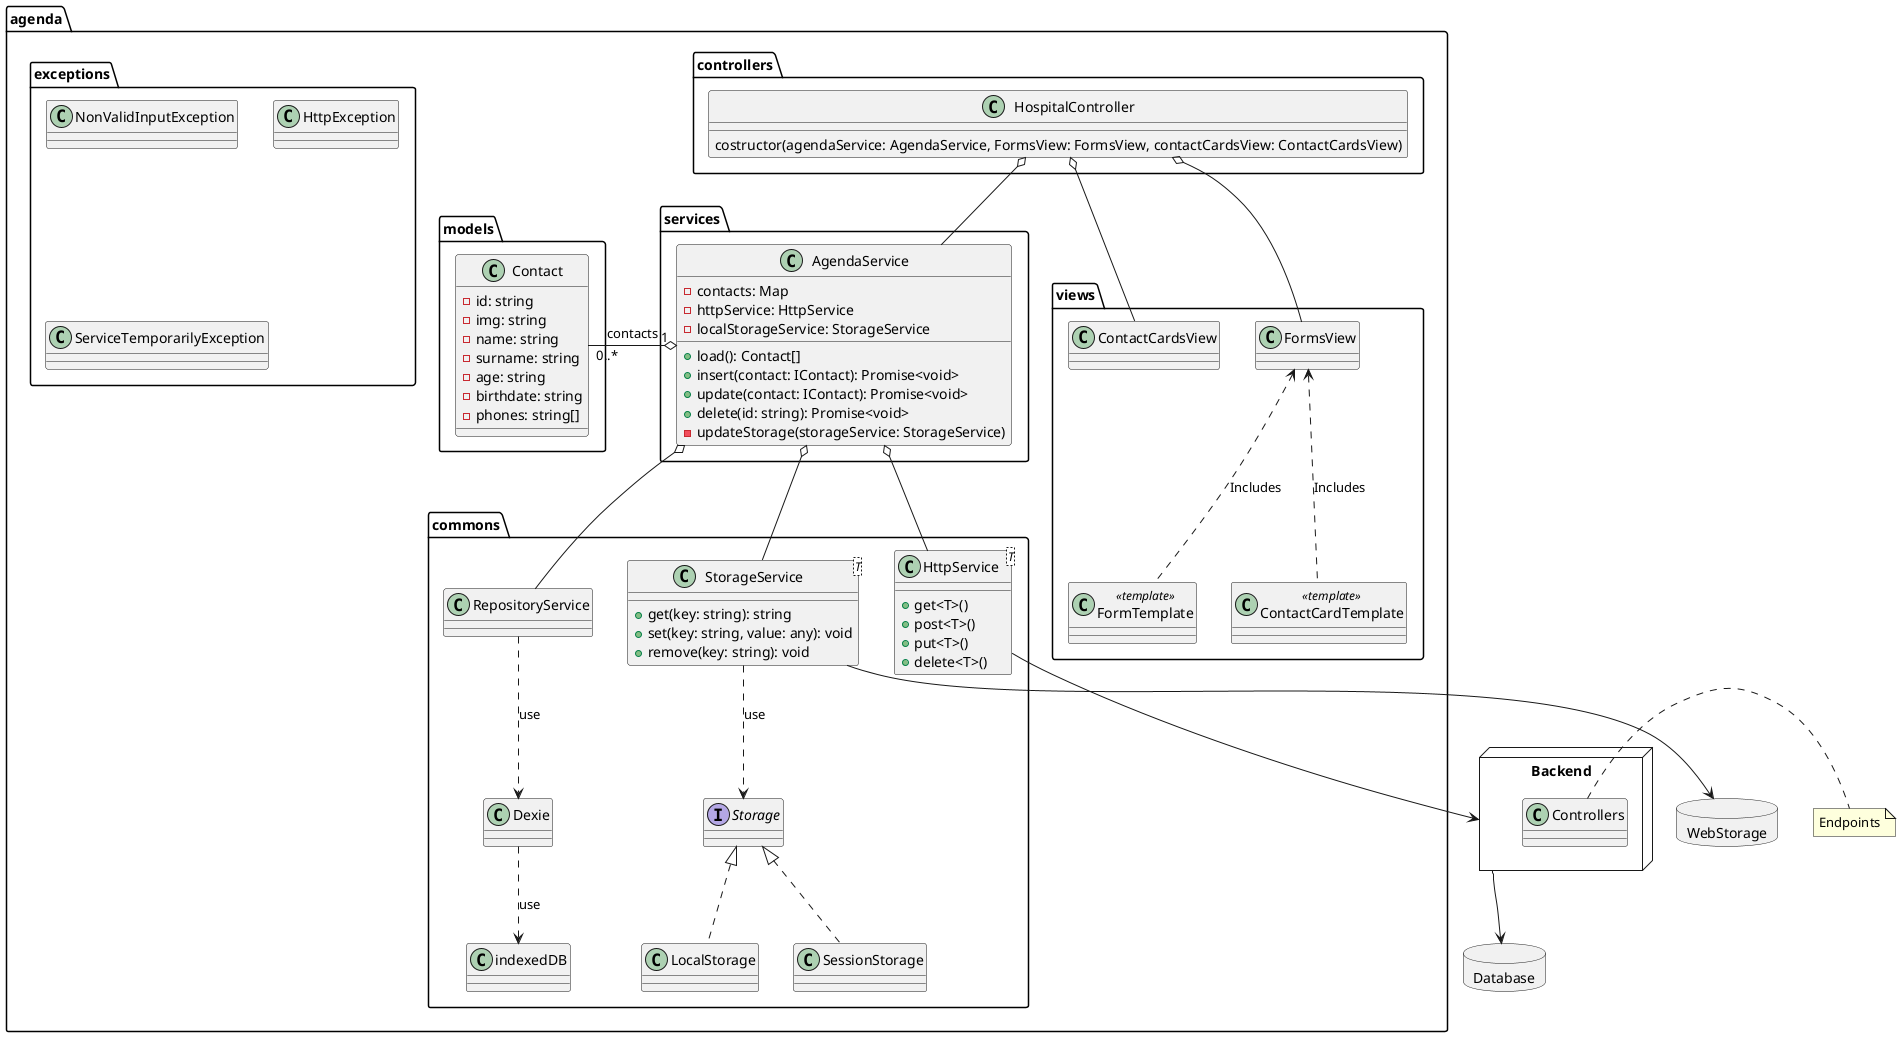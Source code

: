 @startuml Agenda

package Database <<Database>> {

}
node Backend {
    class Controllers{}
}
note right: Endpoints

Backend --> Database

package agenda {


    package commons {

        class HttpService<T>{
            + get<T>()
            + post<T>()
            + put<T>()
            + delete<T>()
        }

        class StorageService<T> {
            + get(key: string): string
            + set(key: string, value: any): void
            + remove(key: string): void
        }

        class RepositoryService {}

        interface Storage {}

        class LocalStorage implements Storage {}
        class SessionStorage implements Storage {}

        StorageService -[dashed]-> Storage: "use"
        RepositoryService -[dashed]-> Dexie: "use"
        Dexie -[dashed]-> indexedDB: "use"

    }

    package services {
        class AgendaService {

            - contacts: Map
            - httpService: HttpService
            - localStorageService: StorageService
            + load(): Contact[]
            + insert(contact: IContact): Promise<void>
            + update(contact: IContact): Promise<void>
            + delete(id: string): Promise<void>
            - updateStorage(storageService: StorageService)
        }

        AgendaService o-- HttpService
        AgendaService o-- StorageService
        AgendaService o-- RepositoryService
    }


    package views {
        class ContactCardsView{}
        class FormsView{}
        class FormTemplate<<template>> {}
        class ContactCardTemplate<<template>> {}

        FormsView <.. FormTemplate: "Includes"
        FormsView <.. ContactCardTemplate: "Includes"
    }
    package controllers {
        class HospitalController {
            costructor(agendaService: AgendaService, FormsView: FormsView, contactCardsView: ContactCardsView)

        }

        HospitalController o-- AgendaService
        HospitalController o-- FormsView
        HospitalController o-- ContactCardsView
    }
    package models {


        class Contact {
            - id: string
            - img: string
            - name: string
            - surname: string
            - age: string
            - birthdate: string
            - phones: string[]
        }


        AgendaService "1" o- "0..*" Contact : contacts
    }
    package exceptions {
        class NonValidInputException{}
        class HttpException{}
        class ServiceTemporarilyException{}
    }

}

package WebStorage <<Database>> {

}

StorageService --> WebStorage
HttpService --> Backend
@enduml